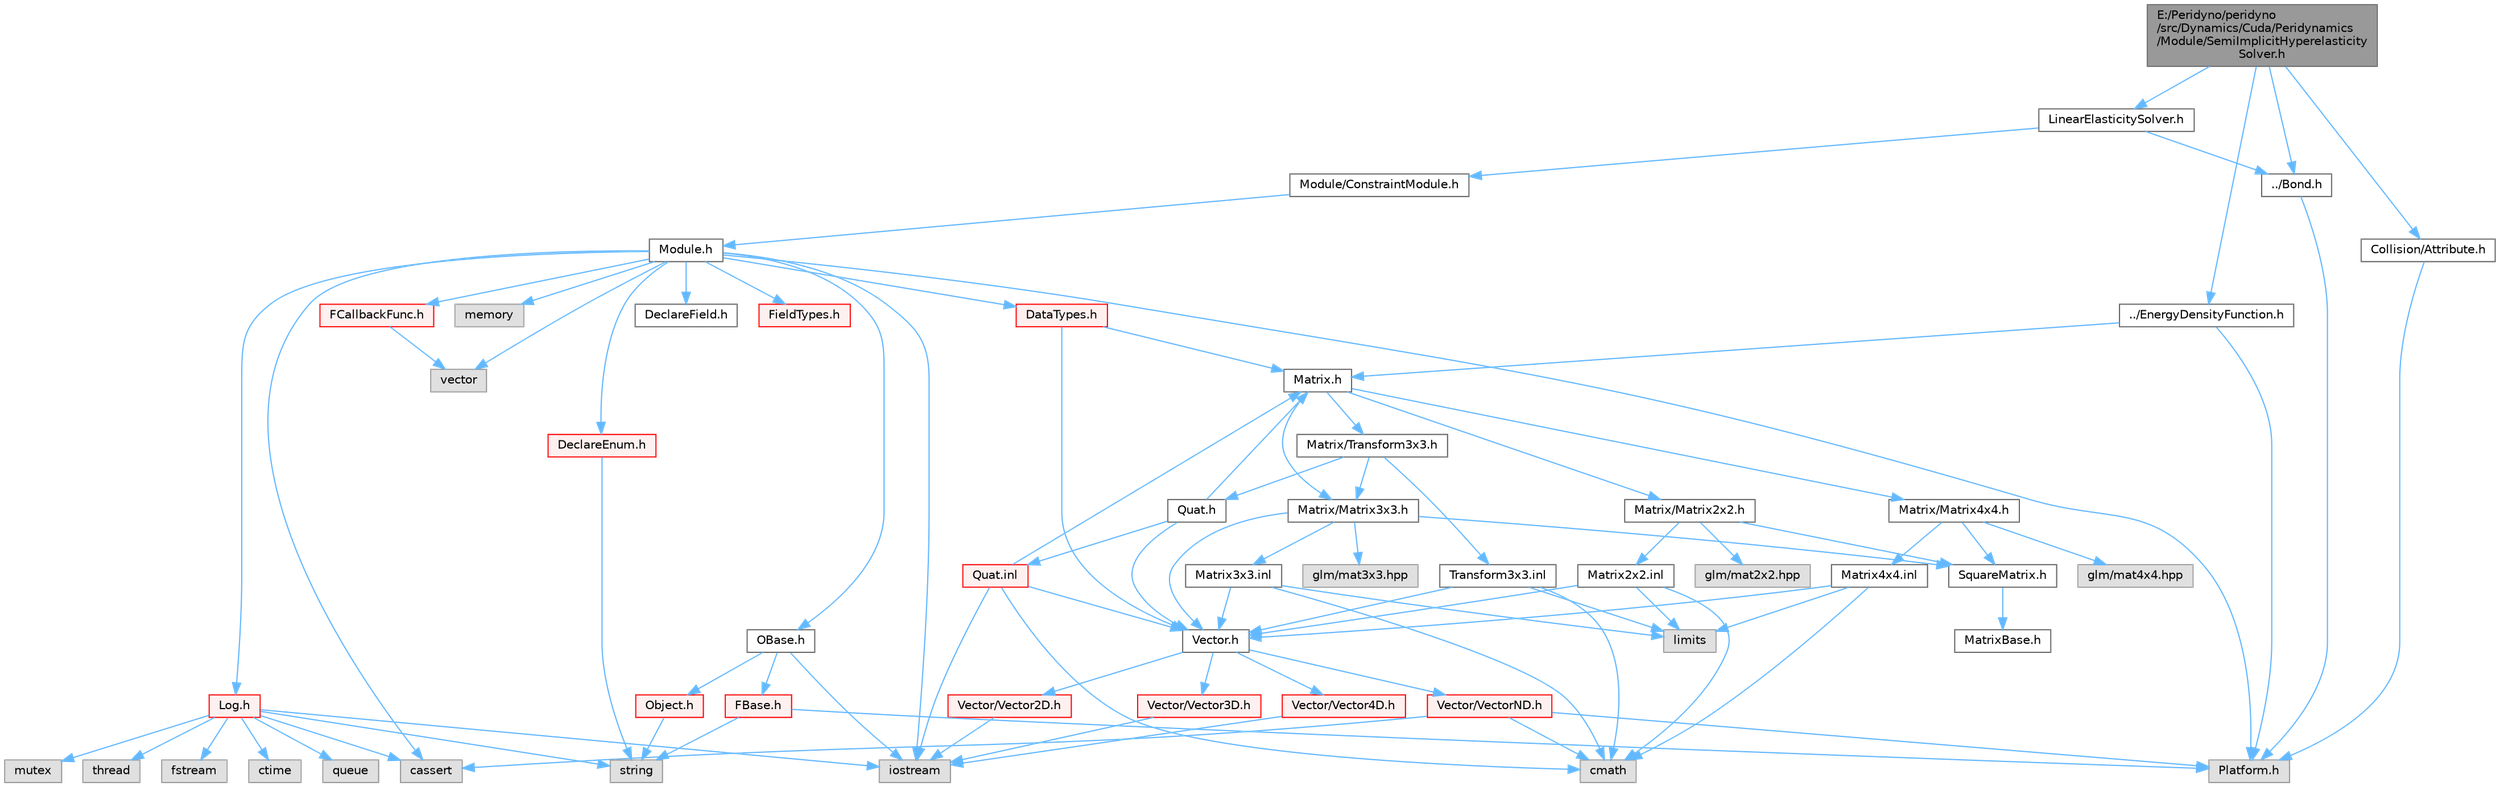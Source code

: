 digraph "E:/Peridyno/peridyno/src/Dynamics/Cuda/Peridynamics/Module/SemiImplicitHyperelasticitySolver.h"
{
 // LATEX_PDF_SIZE
  bgcolor="transparent";
  edge [fontname=Helvetica,fontsize=10,labelfontname=Helvetica,labelfontsize=10];
  node [fontname=Helvetica,fontsize=10,shape=box,height=0.2,width=0.4];
  Node1 [id="Node000001",label="E:/Peridyno/peridyno\l/src/Dynamics/Cuda/Peridynamics\l/Module/SemiImplicitHyperelasticity\lSolver.h",height=0.2,width=0.4,color="gray40", fillcolor="grey60", style="filled", fontcolor="black",tooltip=" "];
  Node1 -> Node2 [id="edge1_Node000001_Node000002",color="steelblue1",style="solid",tooltip=" "];
  Node2 [id="Node000002",label="../Bond.h",height=0.2,width=0.4,color="grey40", fillcolor="white", style="filled",URL="$_bond_8h.html",tooltip=" "];
  Node2 -> Node3 [id="edge2_Node000002_Node000003",color="steelblue1",style="solid",tooltip=" "];
  Node3 [id="Node000003",label="Platform.h",height=0.2,width=0.4,color="grey60", fillcolor="#E0E0E0", style="filled",tooltip=" "];
  Node1 -> Node4 [id="edge3_Node000001_Node000004",color="steelblue1",style="solid",tooltip=" "];
  Node4 [id="Node000004",label="../EnergyDensityFunction.h",height=0.2,width=0.4,color="grey40", fillcolor="white", style="filled",URL="$_energy_density_function_8h.html",tooltip=" "];
  Node4 -> Node3 [id="edge4_Node000004_Node000003",color="steelblue1",style="solid",tooltip=" "];
  Node4 -> Node5 [id="edge5_Node000004_Node000005",color="steelblue1",style="solid",tooltip=" "];
  Node5 [id="Node000005",label="Matrix.h",height=0.2,width=0.4,color="grey40", fillcolor="white", style="filled",URL="$_matrix_8h.html",tooltip=" "];
  Node5 -> Node6 [id="edge6_Node000005_Node000006",color="steelblue1",style="solid",tooltip=" "];
  Node6 [id="Node000006",label="Matrix/Matrix2x2.h",height=0.2,width=0.4,color="grey40", fillcolor="white", style="filled",URL="$_matrix2x2_8h.html",tooltip=" "];
  Node6 -> Node7 [id="edge7_Node000006_Node000007",color="steelblue1",style="solid",tooltip=" "];
  Node7 [id="Node000007",label="glm/mat2x2.hpp",height=0.2,width=0.4,color="grey60", fillcolor="#E0E0E0", style="filled",tooltip=" "];
  Node6 -> Node8 [id="edge8_Node000006_Node000008",color="steelblue1",style="solid",tooltip=" "];
  Node8 [id="Node000008",label="SquareMatrix.h",height=0.2,width=0.4,color="grey40", fillcolor="white", style="filled",URL="$_square_matrix_8h.html",tooltip=" "];
  Node8 -> Node9 [id="edge9_Node000008_Node000009",color="steelblue1",style="solid",tooltip=" "];
  Node9 [id="Node000009",label="MatrixBase.h",height=0.2,width=0.4,color="grey40", fillcolor="white", style="filled",URL="$_matrix_base_8h.html",tooltip=" "];
  Node6 -> Node10 [id="edge10_Node000006_Node000010",color="steelblue1",style="solid",tooltip=" "];
  Node10 [id="Node000010",label="Matrix2x2.inl",height=0.2,width=0.4,color="grey40", fillcolor="white", style="filled",URL="$_matrix2x2_8inl.html",tooltip=" "];
  Node10 -> Node11 [id="edge11_Node000010_Node000011",color="steelblue1",style="solid",tooltip=" "];
  Node11 [id="Node000011",label="cmath",height=0.2,width=0.4,color="grey60", fillcolor="#E0E0E0", style="filled",tooltip=" "];
  Node10 -> Node12 [id="edge12_Node000010_Node000012",color="steelblue1",style="solid",tooltip=" "];
  Node12 [id="Node000012",label="limits",height=0.2,width=0.4,color="grey60", fillcolor="#E0E0E0", style="filled",tooltip=" "];
  Node10 -> Node13 [id="edge13_Node000010_Node000013",color="steelblue1",style="solid",tooltip=" "];
  Node13 [id="Node000013",label="Vector.h",height=0.2,width=0.4,color="grey40", fillcolor="white", style="filled",URL="$_vector_8h.html",tooltip=" "];
  Node13 -> Node14 [id="edge14_Node000013_Node000014",color="steelblue1",style="solid",tooltip=" "];
  Node14 [id="Node000014",label="Vector/Vector2D.h",height=0.2,width=0.4,color="red", fillcolor="#FFF0F0", style="filled",URL="$_vector2_d_8h.html",tooltip=" "];
  Node14 -> Node16 [id="edge15_Node000014_Node000016",color="steelblue1",style="solid",tooltip=" "];
  Node16 [id="Node000016",label="iostream",height=0.2,width=0.4,color="grey60", fillcolor="#E0E0E0", style="filled",tooltip=" "];
  Node13 -> Node20 [id="edge16_Node000013_Node000020",color="steelblue1",style="solid",tooltip=" "];
  Node20 [id="Node000020",label="Vector/Vector3D.h",height=0.2,width=0.4,color="red", fillcolor="#FFF0F0", style="filled",URL="$_vector3_d_8h.html",tooltip=" "];
  Node20 -> Node16 [id="edge17_Node000020_Node000016",color="steelblue1",style="solid",tooltip=" "];
  Node13 -> Node23 [id="edge18_Node000013_Node000023",color="steelblue1",style="solid",tooltip=" "];
  Node23 [id="Node000023",label="Vector/Vector4D.h",height=0.2,width=0.4,color="red", fillcolor="#FFF0F0", style="filled",URL="$_vector4_d_8h.html",tooltip=" "];
  Node23 -> Node16 [id="edge19_Node000023_Node000016",color="steelblue1",style="solid",tooltip=" "];
  Node13 -> Node26 [id="edge20_Node000013_Node000026",color="steelblue1",style="solid",tooltip=" "];
  Node26 [id="Node000026",label="Vector/VectorND.h",height=0.2,width=0.4,color="red", fillcolor="#FFF0F0", style="filled",URL="$_vector_n_d_8h.html",tooltip=" "];
  Node26 -> Node11 [id="edge21_Node000026_Node000011",color="steelblue1",style="solid",tooltip=" "];
  Node26 -> Node31 [id="edge22_Node000026_Node000031",color="steelblue1",style="solid",tooltip=" "];
  Node31 [id="Node000031",label="cassert",height=0.2,width=0.4,color="grey60", fillcolor="#E0E0E0", style="filled",tooltip=" "];
  Node26 -> Node3 [id="edge23_Node000026_Node000003",color="steelblue1",style="solid",tooltip=" "];
  Node5 -> Node32 [id="edge24_Node000005_Node000032",color="steelblue1",style="solid",tooltip=" "];
  Node32 [id="Node000032",label="Matrix/Matrix3x3.h",height=0.2,width=0.4,color="grey40", fillcolor="white", style="filled",URL="$_matrix3x3_8h.html",tooltip=" "];
  Node32 -> Node33 [id="edge25_Node000032_Node000033",color="steelblue1",style="solid",tooltip=" "];
  Node33 [id="Node000033",label="glm/mat3x3.hpp",height=0.2,width=0.4,color="grey60", fillcolor="#E0E0E0", style="filled",tooltip=" "];
  Node32 -> Node13 [id="edge26_Node000032_Node000013",color="steelblue1",style="solid",tooltip=" "];
  Node32 -> Node8 [id="edge27_Node000032_Node000008",color="steelblue1",style="solid",tooltip=" "];
  Node32 -> Node34 [id="edge28_Node000032_Node000034",color="steelblue1",style="solid",tooltip=" "];
  Node34 [id="Node000034",label="Matrix3x3.inl",height=0.2,width=0.4,color="grey40", fillcolor="white", style="filled",URL="$_matrix3x3_8inl.html",tooltip=" "];
  Node34 -> Node11 [id="edge29_Node000034_Node000011",color="steelblue1",style="solid",tooltip=" "];
  Node34 -> Node12 [id="edge30_Node000034_Node000012",color="steelblue1",style="solid",tooltip=" "];
  Node34 -> Node13 [id="edge31_Node000034_Node000013",color="steelblue1",style="solid",tooltip=" "];
  Node5 -> Node35 [id="edge32_Node000005_Node000035",color="steelblue1",style="solid",tooltip=" "];
  Node35 [id="Node000035",label="Matrix/Matrix4x4.h",height=0.2,width=0.4,color="grey40", fillcolor="white", style="filled",URL="$_matrix4x4_8h.html",tooltip=" "];
  Node35 -> Node36 [id="edge33_Node000035_Node000036",color="steelblue1",style="solid",tooltip=" "];
  Node36 [id="Node000036",label="glm/mat4x4.hpp",height=0.2,width=0.4,color="grey60", fillcolor="#E0E0E0", style="filled",tooltip=" "];
  Node35 -> Node8 [id="edge34_Node000035_Node000008",color="steelblue1",style="solid",tooltip=" "];
  Node35 -> Node37 [id="edge35_Node000035_Node000037",color="steelblue1",style="solid",tooltip=" "];
  Node37 [id="Node000037",label="Matrix4x4.inl",height=0.2,width=0.4,color="grey40", fillcolor="white", style="filled",URL="$_matrix4x4_8inl.html",tooltip=" "];
  Node37 -> Node11 [id="edge36_Node000037_Node000011",color="steelblue1",style="solid",tooltip=" "];
  Node37 -> Node12 [id="edge37_Node000037_Node000012",color="steelblue1",style="solid",tooltip=" "];
  Node37 -> Node13 [id="edge38_Node000037_Node000013",color="steelblue1",style="solid",tooltip=" "];
  Node5 -> Node38 [id="edge39_Node000005_Node000038",color="steelblue1",style="solid",tooltip=" "];
  Node38 [id="Node000038",label="Matrix/Transform3x3.h",height=0.2,width=0.4,color="grey40", fillcolor="white", style="filled",URL="$_transform3x3_8h.html",tooltip=" "];
  Node38 -> Node39 [id="edge40_Node000038_Node000039",color="steelblue1",style="solid",tooltip=" "];
  Node39 [id="Node000039",label="Quat.h",height=0.2,width=0.4,color="grey40", fillcolor="white", style="filled",URL="$_quat_8h.html",tooltip="Implementation of quaternion."];
  Node39 -> Node13 [id="edge41_Node000039_Node000013",color="steelblue1",style="solid",tooltip=" "];
  Node39 -> Node5 [id="edge42_Node000039_Node000005",color="steelblue1",style="solid",tooltip=" "];
  Node39 -> Node40 [id="edge43_Node000039_Node000040",color="steelblue1",style="solid",tooltip=" "];
  Node40 [id="Node000040",label="Quat.inl",height=0.2,width=0.4,color="red", fillcolor="#FFF0F0", style="filled",URL="$_quat_8inl.html",tooltip=" "];
  Node40 -> Node11 [id="edge44_Node000040_Node000011",color="steelblue1",style="solid",tooltip=" "];
  Node40 -> Node16 [id="edge45_Node000040_Node000016",color="steelblue1",style="solid",tooltip=" "];
  Node40 -> Node13 [id="edge46_Node000040_Node000013",color="steelblue1",style="solid",tooltip=" "];
  Node40 -> Node5 [id="edge47_Node000040_Node000005",color="steelblue1",style="solid",tooltip=" "];
  Node38 -> Node32 [id="edge48_Node000038_Node000032",color="steelblue1",style="solid",tooltip=" "];
  Node38 -> Node42 [id="edge49_Node000038_Node000042",color="steelblue1",style="solid",tooltip=" "];
  Node42 [id="Node000042",label="Transform3x3.inl",height=0.2,width=0.4,color="grey40", fillcolor="white", style="filled",URL="$_transform3x3_8inl.html",tooltip=" "];
  Node42 -> Node11 [id="edge50_Node000042_Node000011",color="steelblue1",style="solid",tooltip=" "];
  Node42 -> Node12 [id="edge51_Node000042_Node000012",color="steelblue1",style="solid",tooltip=" "];
  Node42 -> Node13 [id="edge52_Node000042_Node000013",color="steelblue1",style="solid",tooltip=" "];
  Node1 -> Node43 [id="edge53_Node000001_Node000043",color="steelblue1",style="solid",tooltip=" "];
  Node43 [id="Node000043",label="Collision/Attribute.h",height=0.2,width=0.4,color="grey40", fillcolor="white", style="filled",URL="$_attribute_8h.html",tooltip=" "];
  Node43 -> Node3 [id="edge54_Node000043_Node000003",color="steelblue1",style="solid",tooltip=" "];
  Node1 -> Node44 [id="edge55_Node000001_Node000044",color="steelblue1",style="solid",tooltip=" "];
  Node44 [id="Node000044",label="LinearElasticitySolver.h",height=0.2,width=0.4,color="grey40", fillcolor="white", style="filled",URL="$_linear_elasticity_solver_8h.html",tooltip=" "];
  Node44 -> Node45 [id="edge56_Node000044_Node000045",color="steelblue1",style="solid",tooltip=" "];
  Node45 [id="Node000045",label="Module/ConstraintModule.h",height=0.2,width=0.4,color="grey40", fillcolor="white", style="filled",URL="$_constraint_module_8h.html",tooltip=" "];
  Node45 -> Node46 [id="edge57_Node000045_Node000046",color="steelblue1",style="solid",tooltip=" "];
  Node46 [id="Node000046",label="Module.h",height=0.2,width=0.4,color="grey40", fillcolor="white", style="filled",URL="$_module_8h.html",tooltip=" "];
  Node46 -> Node3 [id="edge58_Node000046_Node000003",color="steelblue1",style="solid",tooltip=" "];
  Node46 -> Node47 [id="edge59_Node000046_Node000047",color="steelblue1",style="solid",tooltip=" "];
  Node47 [id="Node000047",label="memory",height=0.2,width=0.4,color="grey60", fillcolor="#E0E0E0", style="filled",tooltip=" "];
  Node46 -> Node48 [id="edge60_Node000046_Node000048",color="steelblue1",style="solid",tooltip=" "];
  Node48 [id="Node000048",label="vector",height=0.2,width=0.4,color="grey60", fillcolor="#E0E0E0", style="filled",tooltip=" "];
  Node46 -> Node31 [id="edge61_Node000046_Node000031",color="steelblue1",style="solid",tooltip=" "];
  Node46 -> Node16 [id="edge62_Node000046_Node000016",color="steelblue1",style="solid",tooltip=" "];
  Node46 -> Node49 [id="edge63_Node000046_Node000049",color="steelblue1",style="solid",tooltip=" "];
  Node49 [id="Node000049",label="OBase.h",height=0.2,width=0.4,color="grey40", fillcolor="white", style="filled",URL="$_o_base_8h.html",tooltip=" "];
  Node49 -> Node16 [id="edge64_Node000049_Node000016",color="steelblue1",style="solid",tooltip=" "];
  Node49 -> Node50 [id="edge65_Node000049_Node000050",color="steelblue1",style="solid",tooltip=" "];
  Node50 [id="Node000050",label="FBase.h",height=0.2,width=0.4,color="red", fillcolor="#FFF0F0", style="filled",URL="$_f_base_8h.html",tooltip=" "];
  Node50 -> Node3 [id="edge66_Node000050_Node000003",color="steelblue1",style="solid",tooltip=" "];
  Node50 -> Node53 [id="edge67_Node000050_Node000053",color="steelblue1",style="solid",tooltip=" "];
  Node53 [id="Node000053",label="string",height=0.2,width=0.4,color="grey60", fillcolor="#E0E0E0", style="filled",tooltip=" "];
  Node49 -> Node56 [id="edge68_Node000049_Node000056",color="steelblue1",style="solid",tooltip=" "];
  Node56 [id="Node000056",label="Object.h",height=0.2,width=0.4,color="red", fillcolor="#FFF0F0", style="filled",URL="$_object_8h.html",tooltip=" "];
  Node56 -> Node53 [id="edge69_Node000056_Node000053",color="steelblue1",style="solid",tooltip=" "];
  Node46 -> Node59 [id="edge70_Node000046_Node000059",color="steelblue1",style="solid",tooltip=" "];
  Node59 [id="Node000059",label="Log.h",height=0.2,width=0.4,color="red", fillcolor="#FFF0F0", style="filled",URL="$_log_8h.html",tooltip=" "];
  Node59 -> Node60 [id="edge71_Node000059_Node000060",color="steelblue1",style="solid",tooltip=" "];
  Node60 [id="Node000060",label="mutex",height=0.2,width=0.4,color="grey60", fillcolor="#E0E0E0", style="filled",tooltip=" "];
  Node59 -> Node61 [id="edge72_Node000059_Node000061",color="steelblue1",style="solid",tooltip=" "];
  Node61 [id="Node000061",label="thread",height=0.2,width=0.4,color="grey60", fillcolor="#E0E0E0", style="filled",tooltip=" "];
  Node59 -> Node53 [id="edge73_Node000059_Node000053",color="steelblue1",style="solid",tooltip=" "];
  Node59 -> Node62 [id="edge74_Node000059_Node000062",color="steelblue1",style="solid",tooltip=" "];
  Node62 [id="Node000062",label="fstream",height=0.2,width=0.4,color="grey60", fillcolor="#E0E0E0", style="filled",tooltip=" "];
  Node59 -> Node16 [id="edge75_Node000059_Node000016",color="steelblue1",style="solid",tooltip=" "];
  Node59 -> Node63 [id="edge76_Node000059_Node000063",color="steelblue1",style="solid",tooltip=" "];
  Node63 [id="Node000063",label="ctime",height=0.2,width=0.4,color="grey60", fillcolor="#E0E0E0", style="filled",tooltip=" "];
  Node59 -> Node64 [id="edge77_Node000059_Node000064",color="steelblue1",style="solid",tooltip=" "];
  Node64 [id="Node000064",label="queue",height=0.2,width=0.4,color="grey60", fillcolor="#E0E0E0", style="filled",tooltip=" "];
  Node59 -> Node31 [id="edge78_Node000059_Node000031",color="steelblue1",style="solid",tooltip=" "];
  Node46 -> Node67 [id="edge79_Node000046_Node000067",color="steelblue1",style="solid",tooltip=" "];
  Node67 [id="Node000067",label="DataTypes.h",height=0.2,width=0.4,color="red", fillcolor="#FFF0F0", style="filled",URL="$_data_types_8h.html",tooltip=" "];
  Node67 -> Node13 [id="edge80_Node000067_Node000013",color="steelblue1",style="solid",tooltip=" "];
  Node67 -> Node5 [id="edge81_Node000067_Node000005",color="steelblue1",style="solid",tooltip=" "];
  Node46 -> Node72 [id="edge82_Node000046_Node000072",color="steelblue1",style="solid",tooltip=" "];
  Node72 [id="Node000072",label="DeclareEnum.h",height=0.2,width=0.4,color="red", fillcolor="#FFF0F0", style="filled",URL="$_declare_enum_8h.html",tooltip=" "];
  Node72 -> Node53 [id="edge83_Node000072_Node000053",color="steelblue1",style="solid",tooltip=" "];
  Node46 -> Node89 [id="edge84_Node000046_Node000089",color="steelblue1",style="solid",tooltip=" "];
  Node89 [id="Node000089",label="DeclareField.h",height=0.2,width=0.4,color="grey40", fillcolor="white", style="filled",URL="$_declare_field_8h.html",tooltip=" "];
  Node46 -> Node90 [id="edge85_Node000046_Node000090",color="steelblue1",style="solid",tooltip=" "];
  Node90 [id="Node000090",label="FCallbackFunc.h",height=0.2,width=0.4,color="red", fillcolor="#FFF0F0", style="filled",URL="$_f_callback_func_8h.html",tooltip=" "];
  Node90 -> Node48 [id="edge86_Node000090_Node000048",color="steelblue1",style="solid",tooltip=" "];
  Node46 -> Node91 [id="edge87_Node000046_Node000091",color="steelblue1",style="solid",tooltip=" "];
  Node91 [id="Node000091",label="FieldTypes.h",height=0.2,width=0.4,color="red", fillcolor="#FFF0F0", style="filled",URL="$_field_types_8h.html",tooltip=" "];
  Node44 -> Node2 [id="edge88_Node000044_Node000002",color="steelblue1",style="solid",tooltip=" "];
}
